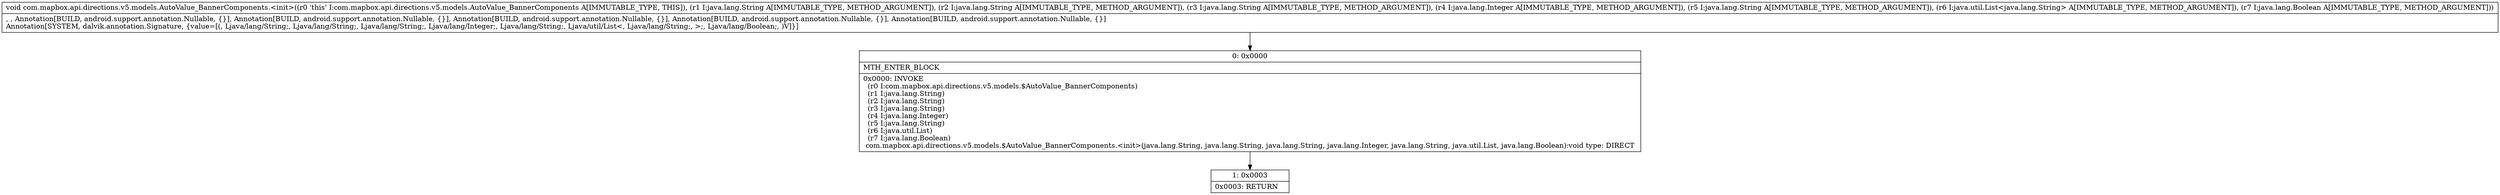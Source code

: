digraph "CFG forcom.mapbox.api.directions.v5.models.AutoValue_BannerComponents.\<init\>(Ljava\/lang\/String;Ljava\/lang\/String;Ljava\/lang\/String;Ljava\/lang\/Integer;Ljava\/lang\/String;Ljava\/util\/List;Ljava\/lang\/Boolean;)V" {
Node_0 [shape=record,label="{0\:\ 0x0000|MTH_ENTER_BLOCK\l|0x0000: INVOKE  \l  (r0 I:com.mapbox.api.directions.v5.models.$AutoValue_BannerComponents)\l  (r1 I:java.lang.String)\l  (r2 I:java.lang.String)\l  (r3 I:java.lang.String)\l  (r4 I:java.lang.Integer)\l  (r5 I:java.lang.String)\l  (r6 I:java.util.List)\l  (r7 I:java.lang.Boolean)\l com.mapbox.api.directions.v5.models.$AutoValue_BannerComponents.\<init\>(java.lang.String, java.lang.String, java.lang.String, java.lang.Integer, java.lang.String, java.util.List, java.lang.Boolean):void type: DIRECT \l}"];
Node_1 [shape=record,label="{1\:\ 0x0003|0x0003: RETURN   \l}"];
MethodNode[shape=record,label="{void com.mapbox.api.directions.v5.models.AutoValue_BannerComponents.\<init\>((r0 'this' I:com.mapbox.api.directions.v5.models.AutoValue_BannerComponents A[IMMUTABLE_TYPE, THIS]), (r1 I:java.lang.String A[IMMUTABLE_TYPE, METHOD_ARGUMENT]), (r2 I:java.lang.String A[IMMUTABLE_TYPE, METHOD_ARGUMENT]), (r3 I:java.lang.String A[IMMUTABLE_TYPE, METHOD_ARGUMENT]), (r4 I:java.lang.Integer A[IMMUTABLE_TYPE, METHOD_ARGUMENT]), (r5 I:java.lang.String A[IMMUTABLE_TYPE, METHOD_ARGUMENT]), (r6 I:java.util.List\<java.lang.String\> A[IMMUTABLE_TYPE, METHOD_ARGUMENT]), (r7 I:java.lang.Boolean A[IMMUTABLE_TYPE, METHOD_ARGUMENT]))  | , , Annotation[BUILD, android.support.annotation.Nullable, \{\}], Annotation[BUILD, android.support.annotation.Nullable, \{\}], Annotation[BUILD, android.support.annotation.Nullable, \{\}], Annotation[BUILD, android.support.annotation.Nullable, \{\}], Annotation[BUILD, android.support.annotation.Nullable, \{\}]\lAnnotation[SYSTEM, dalvik.annotation.Signature, \{value=[(, Ljava\/lang\/String;, Ljava\/lang\/String;, Ljava\/lang\/String;, Ljava\/lang\/Integer;, Ljava\/lang\/String;, Ljava\/util\/List\<, Ljava\/lang\/String;, \>;, Ljava\/lang\/Boolean;, )V]\}]\l}"];
MethodNode -> Node_0;
Node_0 -> Node_1;
}

